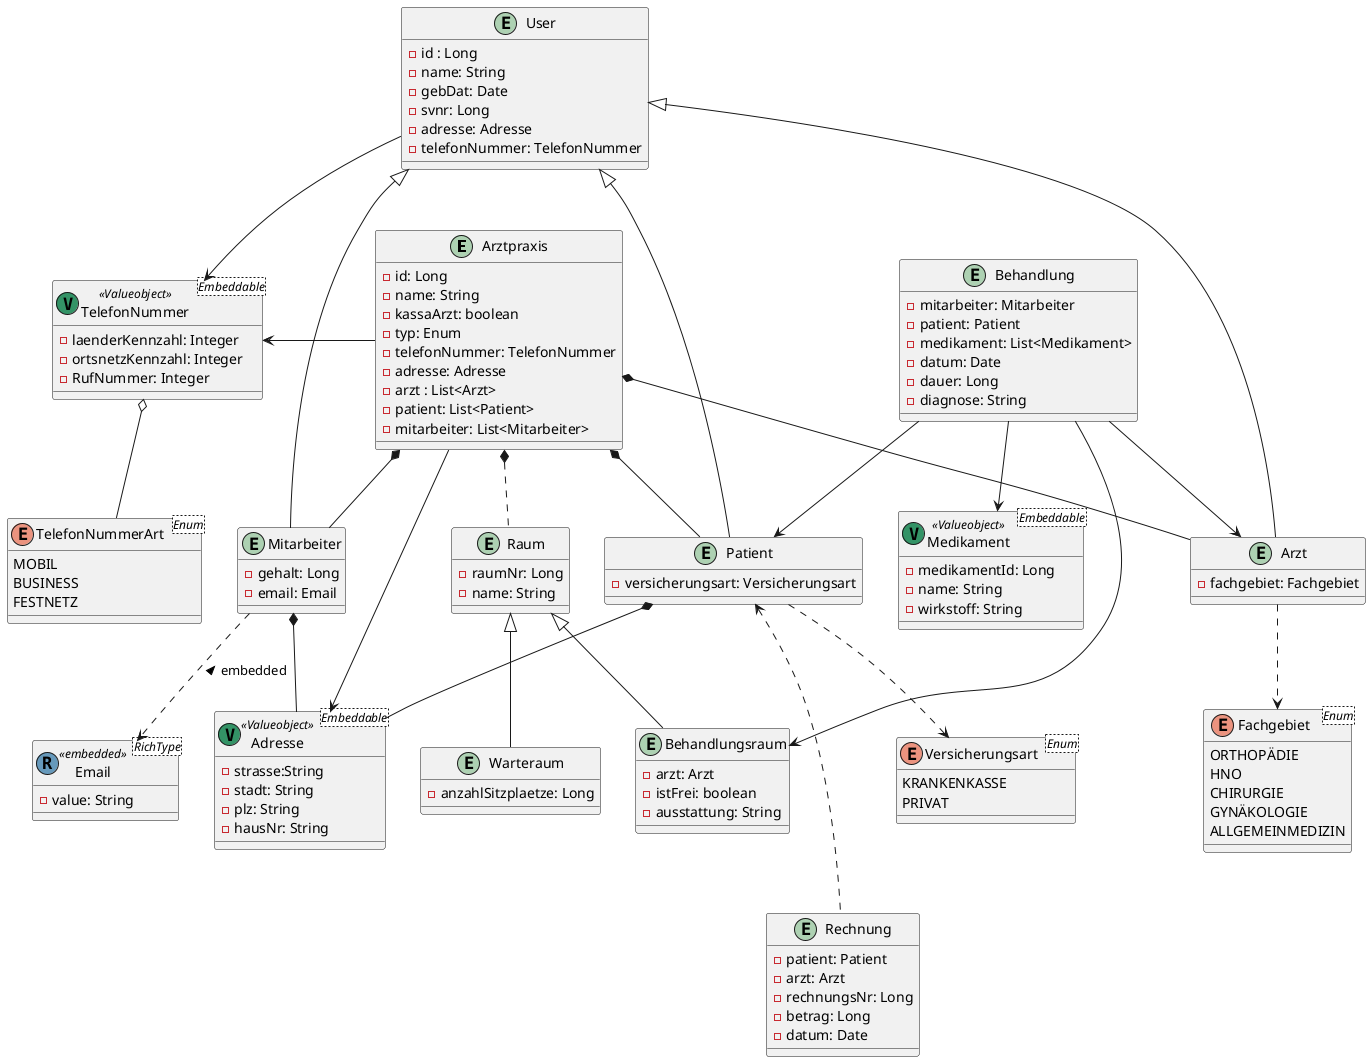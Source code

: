 @startuml


entity Arztpraxis{
    - id: Long
    - name: String
    - kassaArzt: boolean
    - typ: Enum
    - telefonNummer: TelefonNummer
    - adresse: Adresse
    -arzt : List<Arzt>
    -patient: List<Patient>
    -mitarbeiter: List<Mitarbeiter>

}

entity Email <RichType> << (R, #6699bb) >>{
    - value: String
}

entity User{
    - id : Long
    - name: String
    - gebDat: Date
    - svnr: Long
    - adresse: Adresse
    - telefonNummer: TelefonNummer
}

entity Mitarbeiter extends User{
    - gehalt: Long
    - email: Email
}

entity Arzt extends User{
    - fachgebiet: Fachgebiet
}

entity Patient extends User{

    - versicherungsart: Versicherungsart
}
enum Versicherungsart <Enum>{
    KRANKENKASSE
    PRIVAT
}

entity Adresse <Embeddable> << (V,#339366) Valueobject >>{
    - strasse:String
    - stadt: String
    - plz: String
    - hausNr: String
}





entity Medikament <Embeddable> << (V,#339366) Valueobject >>{
    - medikamentId: Long
    - name: String
    - wirkstoff: String
}

entity Behandlung{
    - mitarbeiter: Mitarbeiter
    - patient: Patient
    - medikament: List<Medikament>
    - datum: Date
    - dauer: Long
    - diagnose: String
}

entity Raum{
    - raumNr: Long
    - name: String
}

entity Warteraum extends Raum{
    - anzahlSitzplaetze: Long
}

entity Behandlungsraum extends Raum{
    - arzt: Arzt
    - istFrei: boolean
    - ausstattung: String
}


entity Rechnung{
    - patient: Patient
    - arzt: Arzt
    - rechnungsNr: Long
    - betrag: Long
    - datum: Date
}

enum TelefonNummerArt <Enum>{
    MOBIL
    BUSINESS
    FESTNETZ
}

entity TelefonNummer <Embeddable> << (V,#339366) Valueobject >>{
    - laenderKennzahl: Integer
    - ortsnetzKennzahl: Integer
    - RufNummer: Integer
}

entity Email <RichType> << (R, #6699bb) embedded >>{
}


enum Fachgebiet <Enum>{
    ORTHOPÄDIE
    HNO
    CHIRURGIE
    GYNÄKOLOGIE
    ALLGEMEINMEDIZIN
}


Arztpraxis *-- Arzt
Arztpraxis *-- Patient
Arztpraxis *-- Mitarbeiter
Arztpraxis --> Adresse
Mitarbeiter *-right-- Adresse
Patient *-- Adresse
Behandlung -right-> Arzt
Behandlung --> Medikament
Mitarbeiter ..> Email : < embedded
Patient ..> Versicherungsart
Arztpraxis *.. Raum
Behandlung --> Behandlungsraum
Rechnung -.up-> Patient
Behandlung --> Patient
TelefonNummer o-- TelefonNummerArt
User --> TelefonNummer
Arztpraxis -left-> TelefonNummer
Arzt ..> Fachgebiet


@enduml